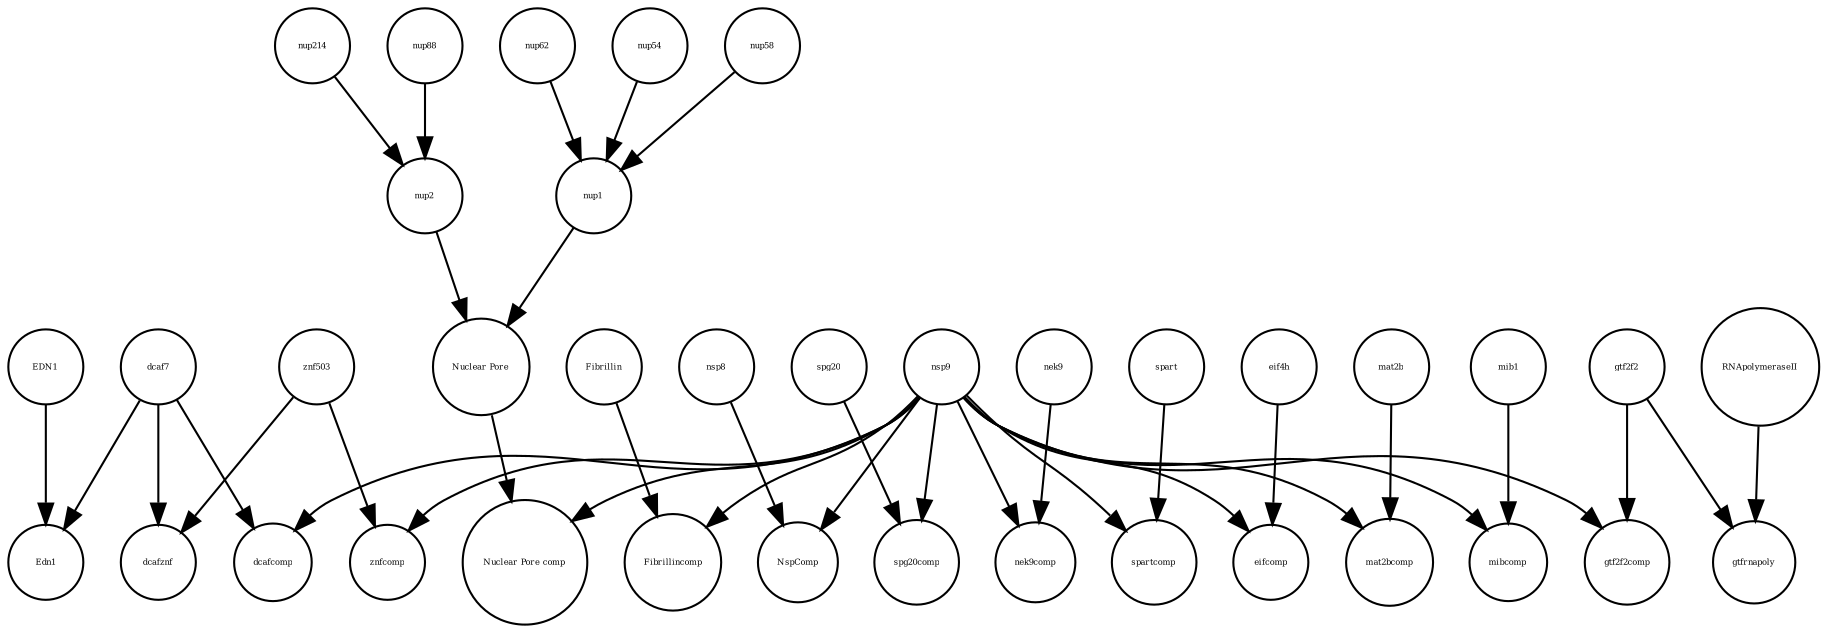 strict digraph  {
"Nuclear Pore comp" [annotation="", bipartite=0, cls=complex, fontsize=4, label="Nuclear Pore comp", shape=circle];
dcafznf [annotation="", bipartite=0, cls=complex, fontsize=4, label=dcafznf, shape=circle];
mib1 [annotation=urn_miriam_uniprot_Q86YT6, bipartite=0, cls=macromolecule, fontsize=4, label=mib1, shape=circle];
EDN1 [annotation="", bipartite=0, cls="nucleic acid feature", fontsize=4, label=EDN1, shape=circle];
nsp9 [annotation=urn_miriam_uniprot_P0DTD1, bipartite=0, cls=macromolecule, fontsize=4, label=nsp9, shape=circle];
nek9 [annotation=urn_miriam_uniprot_Q8TD19, bipartite=0, cls=macromolecule, fontsize=4, label=nek9, shape=circle];
eif4h [annotation=urn_miriam_uniprot_Q15056, bipartite=0, cls=macromolecule, fontsize=4, label=eif4h, shape=circle];
Fibrillincomp [annotation="", bipartite=0, cls=complex, fontsize=4, label=Fibrillincomp, shape=circle];
NspComp [annotation="", bipartite=0, cls=complex, fontsize=4, label=NspComp, shape=circle];
dcafcomp [annotation="", bipartite=0, cls=complex, fontsize=4, label=dcafcomp, shape=circle];
nsp8 [annotation=urn_miriam_uniprot_P0DTD1, bipartite=0, cls=macromolecule, fontsize=4, label=nsp8, shape=circle];
"Nuclear Pore" [annotation="", bipartite=0, cls=complex, fontsize=4, label="Nuclear Pore", shape=circle];
RNApolymeraseII [annotation=urn_miriam_uniprot_P30876, bipartite=0, cls=macromolecule, fontsize=4, label=RNApolymeraseII, shape=circle];
nup2 [annotation="", bipartite=0, cls=complex, fontsize=4, label=nup2, shape=circle];
mat2b [annotation=urn_miriam_uniprot_Q9NZL9, bipartite=0, cls=macromolecule, fontsize=4, label=mat2b, shape=circle];
znf503 [annotation=urn_miriam_uniprot_Q96F45, bipartite=0, cls=macromolecule, fontsize=4, label=znf503, shape=circle];
spg20comp [annotation="", bipartite=0, cls=complex, fontsize=4, label=spg20comp, shape=circle];
nup62 [annotation=urn_miriam_uniprot_P37198, bipartite=0, cls=macromolecule, fontsize=4, label=nup62, shape=circle];
nup88 [annotation=urn_miriam_uniprot_Q99567, bipartite=0, cls=macromolecule, fontsize=4, label=nup88, shape=circle];
nek9comp [annotation="", bipartite=0, cls=complex, fontsize=4, label=nek9comp, shape=circle];
spartcomp [annotation="", bipartite=0, cls=complex, fontsize=4, label=spartcomp, shape=circle];
dcaf7 [annotation=urn_miriam_uniprot_P61962, bipartite=0, cls=macromolecule, fontsize=4, label=dcaf7, shape=circle];
nup54 [annotation=urn_miriam_uniprot_Q7Z3B4, bipartite=0, cls=macromolecule, fontsize=4, label=nup54, shape=circle];
nup214 [annotation=urn_miriam_uniprot_P35658, bipartite=0, cls=macromolecule, fontsize=4, label=nup214, shape=circle];
nup1 [annotation="", bipartite=0, cls=complex, fontsize=4, label=nup1, shape=circle];
eifcomp [annotation="", bipartite=0, cls=complex, fontsize=4, label=eifcomp, shape=circle];
spart [annotation=urn_miriam_uniprot_Q8N0X7, bipartite=0, cls=macromolecule, fontsize=4, label=spart, shape=circle];
mat2bcomp [annotation="", bipartite=0, cls=complex, fontsize=4, label=mat2bcomp, shape=circle];
spg20 [annotation="", bipartite=0, cls=macromolecule, fontsize=4, label=spg20, shape=circle];
znfcomp [annotation="", bipartite=0, cls=complex, fontsize=4, label=znfcomp, shape=circle];
gtf2f2 [annotation=urn_miriam_uniprot_P13984, bipartite=0, cls=macromolecule, fontsize=4, label=gtf2f2, shape=circle];
gtf2f2comp [annotation="", bipartite=0, cls=complex, fontsize=4, label=gtf2f2comp, shape=circle];
nup58 [annotation=urn_miriam_uniprot_Q9BVL2, bipartite=0, cls=macromolecule, fontsize=4, label=nup58, shape=circle];
Edn1 [annotation="", bipartite=0, cls="nucleic acid feature", fontsize=4, label=Edn1, shape=circle];
Fibrillin [annotation="", bipartite=0, cls=complex, fontsize=4, label=Fibrillin, shape=circle];
gtfrnapoly [annotation="", bipartite=0, cls=complex, fontsize=4, label=gtfrnapoly, shape=circle];
mibcomp [annotation="", bipartite=0, cls=complex, fontsize=4, label=mibcomp, shape=circle];
mib1 -> mibcomp  [annotation="", interaction_type=production];
EDN1 -> Edn1  [annotation="", interaction_type=production];
nsp9 -> eifcomp  [annotation="", interaction_type=production];
nsp9 -> spg20comp  [annotation="", interaction_type=production];
nsp9 -> spartcomp  [annotation="", interaction_type=production];
nsp9 -> gtf2f2comp  [annotation="", interaction_type=production];
nsp9 -> Fibrillincomp  [annotation="", interaction_type=production];
nsp9 -> mat2bcomp  [annotation="", interaction_type=production];
nsp9 -> NspComp  [annotation="", interaction_type=production];
nsp9 -> nek9comp  [annotation="", interaction_type=production];
nsp9 -> "Nuclear Pore comp"  [annotation="", interaction_type=production];
nsp9 -> dcafcomp  [annotation="", interaction_type=production];
nsp9 -> mibcomp  [annotation="", interaction_type=production];
nsp9 -> znfcomp  [annotation="", interaction_type=production];
nek9 -> nek9comp  [annotation="", interaction_type=production];
eif4h -> eifcomp  [annotation="", interaction_type=production];
nsp8 -> NspComp  [annotation="", interaction_type=production];
"Nuclear Pore" -> "Nuclear Pore comp"  [annotation="", interaction_type=production];
RNApolymeraseII -> gtfrnapoly  [annotation="", interaction_type=production];
nup2 -> "Nuclear Pore"  [annotation="", interaction_type=production];
mat2b -> mat2bcomp  [annotation="", interaction_type=production];
znf503 -> dcafznf  [annotation="", interaction_type=production];
znf503 -> znfcomp  [annotation="", interaction_type=production];
nup62 -> nup1  [annotation="", interaction_type=production];
nup88 -> nup2  [annotation="", interaction_type=production];
dcaf7 -> Edn1  [annotation=urn_miriam_pubmed_27880803, interaction_type=catalysis];
dcaf7 -> dcafcomp  [annotation="", interaction_type=production];
dcaf7 -> dcafznf  [annotation="", interaction_type=production];
nup54 -> nup1  [annotation="", interaction_type=production];
nup214 -> nup2  [annotation="", interaction_type=production];
nup1 -> "Nuclear Pore"  [annotation="", interaction_type=production];
spart -> spartcomp  [annotation="", interaction_type=production];
spg20 -> spg20comp  [annotation="", interaction_type=production];
gtf2f2 -> gtfrnapoly  [annotation="", interaction_type=production];
gtf2f2 -> gtf2f2comp  [annotation="", interaction_type=production];
nup58 -> nup1  [annotation="", interaction_type=production];
Fibrillin -> Fibrillincomp  [annotation="", interaction_type=production];
}
